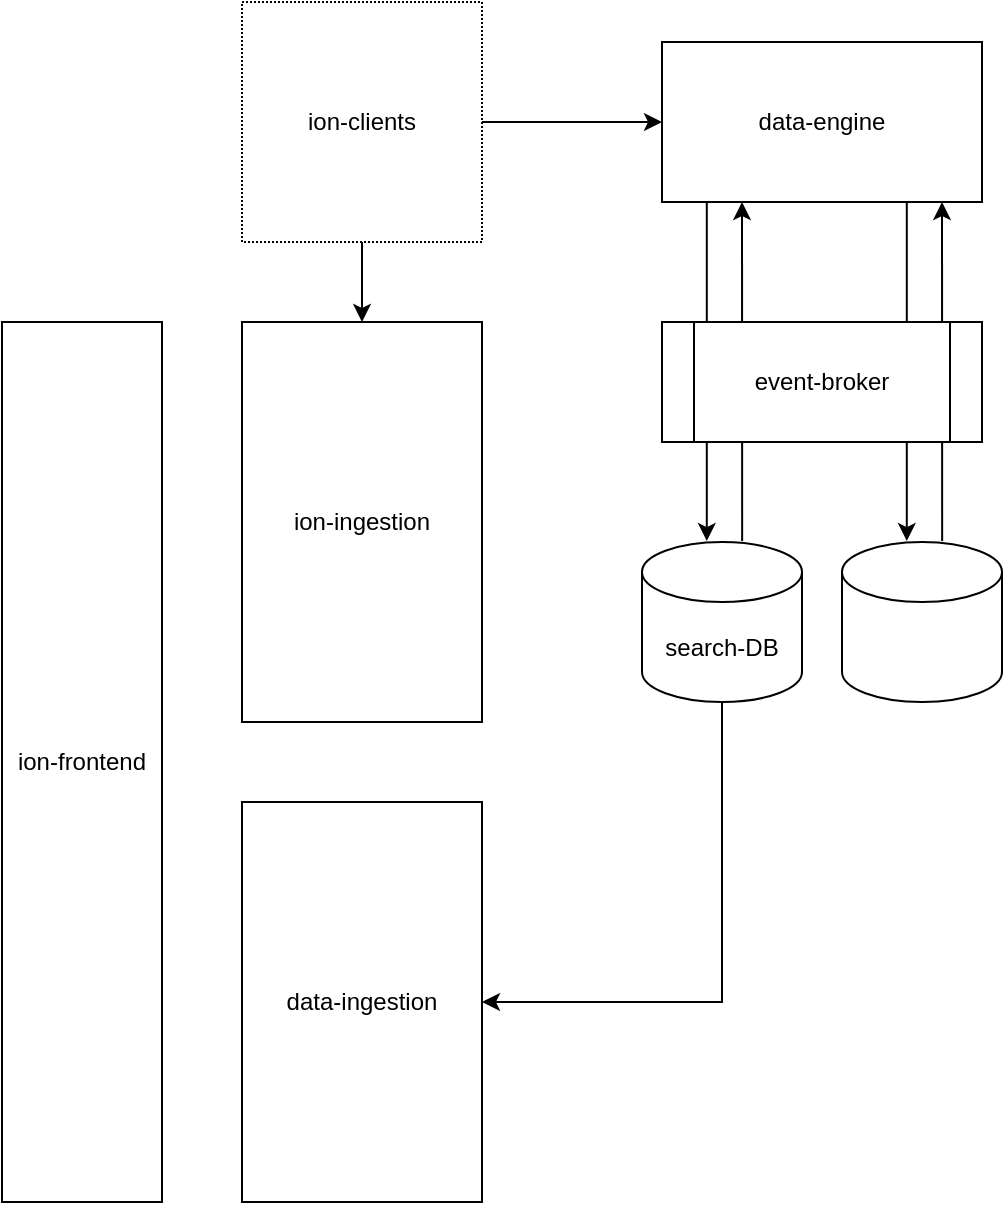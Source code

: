 <mxfile version="20.5.3" type="device"><diagram id="ExhYxQzAcuOy9JHTL2ED" name="Page-1"><mxGraphModel dx="1271" dy="717" grid="1" gridSize="10" guides="1" tooltips="1" connect="1" arrows="1" fold="1" page="1" pageScale="1" pageWidth="827" pageHeight="1169" math="0" shadow="0"><root><mxCell id="0"/><mxCell id="1" parent="0"/><mxCell id="hdRkNQ8Wkv3Grxnh5tuh-2" value="ion-frontend" style="rounded=0;whiteSpace=wrap;html=1;" parent="1" vertex="1"><mxGeometry x="40" y="160" width="80" height="440" as="geometry"/></mxCell><mxCell id="hdRkNQ8Wkv3Grxnh5tuh-3" value="" style="shape=image;verticalLabelPosition=bottom;labelBackgroundColor=default;verticalAlign=top;aspect=fixed;imageAspect=0;image=https://upload.wikimedia.org/wikipedia/commons/thumb/a/a7/React-icon.svg/2300px-React-icon.svg.png;" parent="1" vertex="1"><mxGeometry x="56.99" y="310" width="46.02" height="40" as="geometry"/></mxCell><mxCell id="hdRkNQ8Wkv3Grxnh5tuh-4" value="ion-ingestion" style="rounded=0;whiteSpace=wrap;html=1;" parent="1" vertex="1"><mxGeometry x="160" y="160" width="120" height="200" as="geometry"/></mxCell><mxCell id="hdRkNQ8Wkv3Grxnh5tuh-6" value="" style="edgeStyle=orthogonalEdgeStyle;rounded=0;orthogonalLoop=1;jettySize=auto;html=1;" parent="1" source="hdRkNQ8Wkv3Grxnh5tuh-5" target="hdRkNQ8Wkv3Grxnh5tuh-4" edge="1"><mxGeometry relative="1" as="geometry"/></mxCell><mxCell id="hdRkNQ8Wkv3Grxnh5tuh-8" value="" style="edgeStyle=orthogonalEdgeStyle;rounded=0;orthogonalLoop=1;jettySize=auto;html=1;" parent="1" source="hdRkNQ8Wkv3Grxnh5tuh-5" target="hdRkNQ8Wkv3Grxnh5tuh-7" edge="1"><mxGeometry relative="1" as="geometry"/></mxCell><mxCell id="hdRkNQ8Wkv3Grxnh5tuh-5" value="ion-clients" style="whiteSpace=wrap;html=1;aspect=fixed;dashed=1;dashPattern=1 1;" parent="1" vertex="1"><mxGeometry x="160" width="120" height="120" as="geometry"/></mxCell><mxCell id="hdRkNQ8Wkv3Grxnh5tuh-7" value="data-engine" style="rounded=0;whiteSpace=wrap;html=1;" parent="1" vertex="1"><mxGeometry x="370" y="20" width="160" height="80" as="geometry"/></mxCell><mxCell id="4foJvuyi6DJB3bdRddey-2" style="edgeStyle=orthogonalEdgeStyle;rounded=0;orthogonalLoop=1;jettySize=auto;html=1;entryX=1;entryY=0.5;entryDx=0;entryDy=0;exitX=0.5;exitY=1;exitDx=0;exitDy=0;exitPerimeter=0;" edge="1" parent="1" source="hdRkNQ8Wkv3Grxnh5tuh-9" target="4foJvuyi6DJB3bdRddey-1"><mxGeometry relative="1" as="geometry"/></mxCell><mxCell id="hdRkNQ8Wkv3Grxnh5tuh-9" value="search-DB" style="shape=cylinder3;whiteSpace=wrap;html=1;boundedLbl=1;backgroundOutline=1;size=15;" parent="1" vertex="1"><mxGeometry x="360" y="270" width="80" height="80" as="geometry"/></mxCell><mxCell id="hdRkNQ8Wkv3Grxnh5tuh-10" value="" style="endArrow=classic;html=1;rounded=0;entryX=0.25;entryY=1;entryDx=0;entryDy=0;exitX=0.626;exitY=-0.006;exitDx=0;exitDy=0;exitPerimeter=0;" parent="1" source="hdRkNQ8Wkv3Grxnh5tuh-9" target="hdRkNQ8Wkv3Grxnh5tuh-7" edge="1"><mxGeometry width="50" height="50" relative="1" as="geometry"><mxPoint x="280" y="230" as="sourcePoint"/><mxPoint x="330" y="180" as="targetPoint"/></mxGeometry></mxCell><mxCell id="hdRkNQ8Wkv3Grxnh5tuh-11" value="" style="endArrow=classic;html=1;rounded=0;exitX=0.14;exitY=0.993;exitDx=0;exitDy=0;exitPerimeter=0;entryX=0.405;entryY=-0.006;entryDx=0;entryDy=0;entryPerimeter=0;" parent="1" source="hdRkNQ8Wkv3Grxnh5tuh-7" target="hdRkNQ8Wkv3Grxnh5tuh-9" edge="1"><mxGeometry width="50" height="50" relative="1" as="geometry"><mxPoint x="280" y="230" as="sourcePoint"/><mxPoint x="330" y="180" as="targetPoint"/></mxGeometry></mxCell><mxCell id="4foJvuyi6DJB3bdRddey-1" value="data-ingestion" style="rounded=0;whiteSpace=wrap;html=1;" vertex="1" parent="1"><mxGeometry x="160" y="400" width="120" height="200" as="geometry"/></mxCell><mxCell id="4foJvuyi6DJB3bdRddey-3" value="" style="shape=cylinder3;whiteSpace=wrap;html=1;boundedLbl=1;backgroundOutline=1;size=15;" vertex="1" parent="1"><mxGeometry x="460" y="270" width="80" height="80" as="geometry"/></mxCell><mxCell id="4foJvuyi6DJB3bdRddey-4" value="" style="endArrow=classic;html=1;rounded=0;entryX=0.25;entryY=1;entryDx=0;entryDy=0;exitX=0.626;exitY=-0.006;exitDx=0;exitDy=0;exitPerimeter=0;" edge="1" source="4foJvuyi6DJB3bdRddey-3" parent="1"><mxGeometry width="50" height="50" relative="1" as="geometry"><mxPoint x="380" y="230" as="sourcePoint"/><mxPoint x="510" y="100" as="targetPoint"/></mxGeometry></mxCell><mxCell id="4foJvuyi6DJB3bdRddey-5" value="" style="endArrow=classic;html=1;rounded=0;exitX=0.14;exitY=0.993;exitDx=0;exitDy=0;exitPerimeter=0;entryX=0.405;entryY=-0.006;entryDx=0;entryDy=0;entryPerimeter=0;" edge="1" target="4foJvuyi6DJB3bdRddey-3" parent="1"><mxGeometry width="50" height="50" relative="1" as="geometry"><mxPoint x="492.4" y="99.44" as="sourcePoint"/><mxPoint x="430" y="180" as="targetPoint"/></mxGeometry></mxCell><mxCell id="4foJvuyi6DJB3bdRddey-7" value="event-broker" style="shape=process;whiteSpace=wrap;html=1;backgroundOutline=1;" vertex="1" parent="1"><mxGeometry x="370" y="160" width="160" height="60" as="geometry"/></mxCell></root></mxGraphModel></diagram></mxfile>